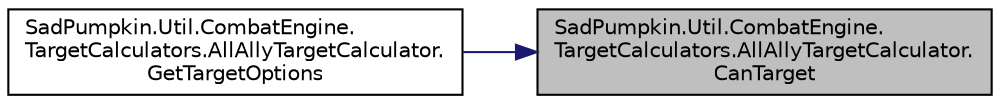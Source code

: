 digraph "SadPumpkin.Util.CombatEngine.TargetCalculators.AllAllyTargetCalculator.CanTarget"
{
 // LATEX_PDF_SIZE
  edge [fontname="Helvetica",fontsize="10",labelfontname="Helvetica",labelfontsize="10"];
  node [fontname="Helvetica",fontsize="10",shape=record];
  rankdir="RL";
  Node1 [label="SadPumpkin.Util.CombatEngine.\lTargetCalculators.AllAllyTargetCalculator.\lCanTarget",height=0.2,width=0.4,color="black", fillcolor="grey75", style="filled", fontcolor="black",tooltip="Determines if the given Actor is targetable or not."];
  Node1 -> Node2 [dir="back",color="midnightblue",fontsize="10",style="solid",fontname="Helvetica"];
  Node2 [label="SadPumpkin.Util.CombatEngine.\lTargetCalculators.AllAllyTargetCalculator.\lGetTargetOptions",height=0.2,width=0.4,color="black", fillcolor="white", style="filled",URL="$class_sad_pumpkin_1_1_util_1_1_combat_engine_1_1_target_calculators_1_1_all_ally_target_calculator.html#a9858ddfbe521b66bd4736c210c994aa7",tooltip="Calculate all possible targeting permutations."];
}
